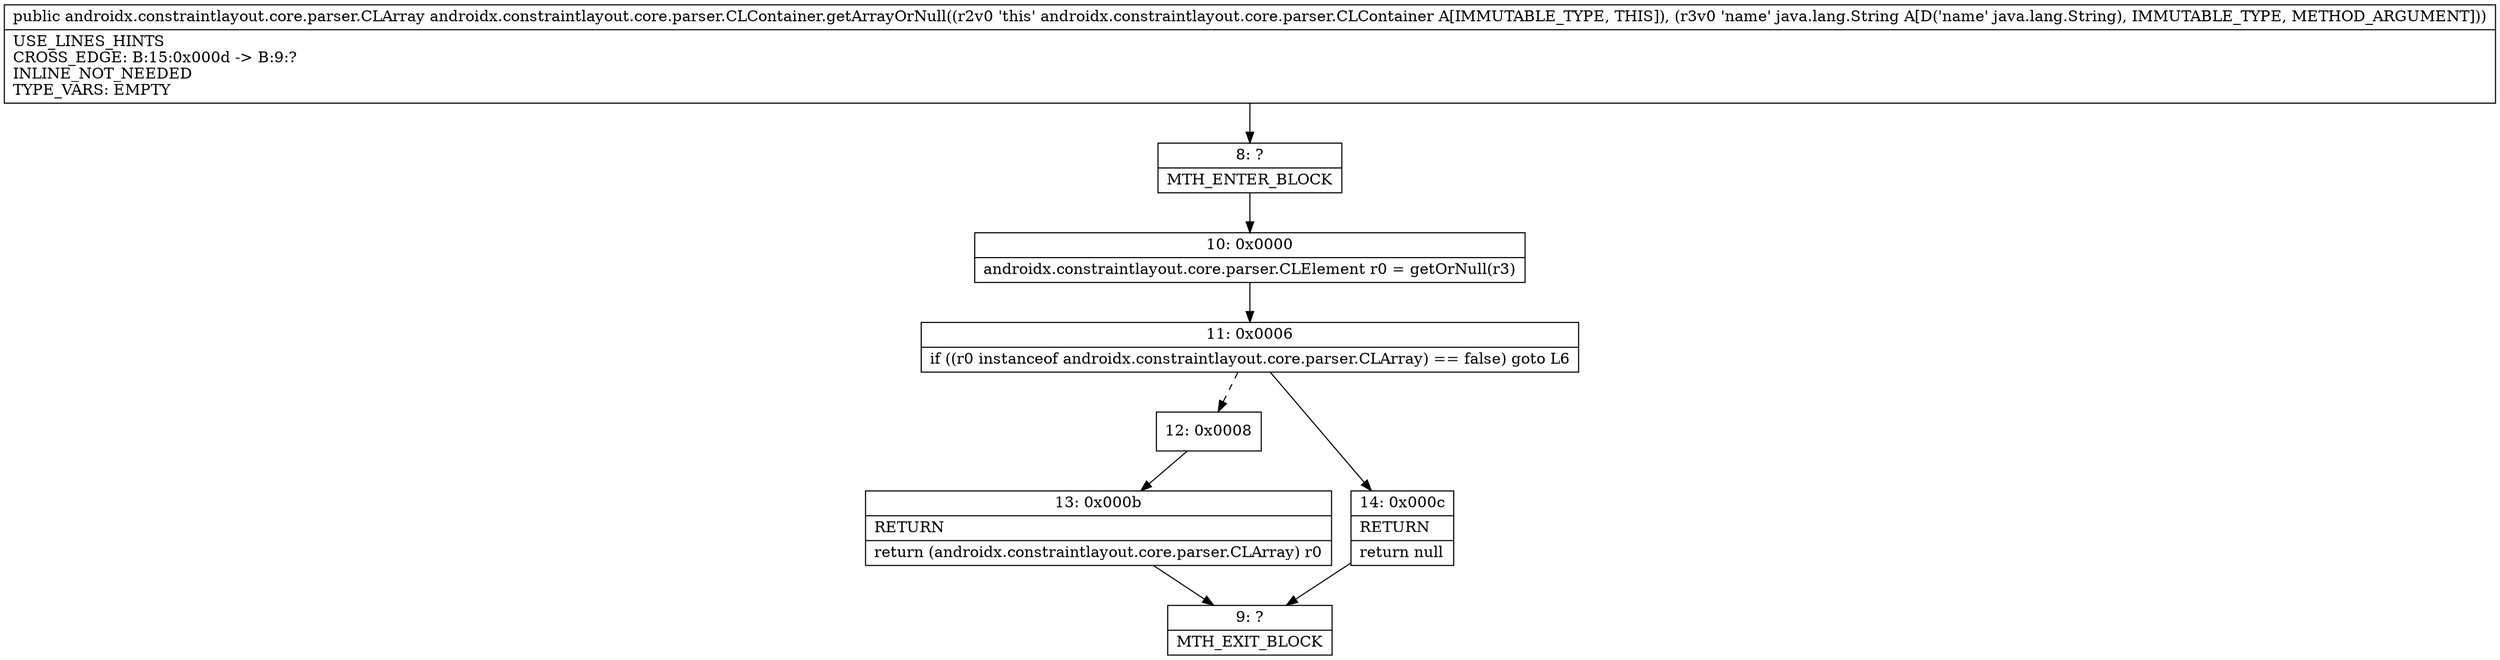 digraph "CFG forandroidx.constraintlayout.core.parser.CLContainer.getArrayOrNull(Ljava\/lang\/String;)Landroidx\/constraintlayout\/core\/parser\/CLArray;" {
Node_8 [shape=record,label="{8\:\ ?|MTH_ENTER_BLOCK\l}"];
Node_10 [shape=record,label="{10\:\ 0x0000|androidx.constraintlayout.core.parser.CLElement r0 = getOrNull(r3)\l}"];
Node_11 [shape=record,label="{11\:\ 0x0006|if ((r0 instanceof androidx.constraintlayout.core.parser.CLArray) == false) goto L6\l}"];
Node_12 [shape=record,label="{12\:\ 0x0008}"];
Node_13 [shape=record,label="{13\:\ 0x000b|RETURN\l|return (androidx.constraintlayout.core.parser.CLArray) r0\l}"];
Node_9 [shape=record,label="{9\:\ ?|MTH_EXIT_BLOCK\l}"];
Node_14 [shape=record,label="{14\:\ 0x000c|RETURN\l|return null\l}"];
MethodNode[shape=record,label="{public androidx.constraintlayout.core.parser.CLArray androidx.constraintlayout.core.parser.CLContainer.getArrayOrNull((r2v0 'this' androidx.constraintlayout.core.parser.CLContainer A[IMMUTABLE_TYPE, THIS]), (r3v0 'name' java.lang.String A[D('name' java.lang.String), IMMUTABLE_TYPE, METHOD_ARGUMENT]))  | USE_LINES_HINTS\lCROSS_EDGE: B:15:0x000d \-\> B:9:?\lINLINE_NOT_NEEDED\lTYPE_VARS: EMPTY\l}"];
MethodNode -> Node_8;Node_8 -> Node_10;
Node_10 -> Node_11;
Node_11 -> Node_12[style=dashed];
Node_11 -> Node_14;
Node_12 -> Node_13;
Node_13 -> Node_9;
Node_14 -> Node_9;
}

